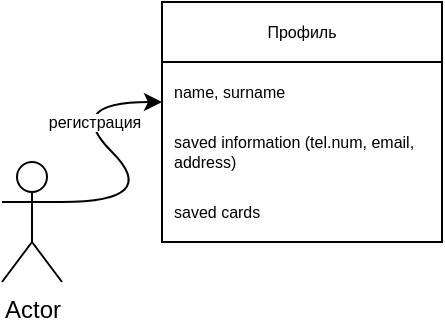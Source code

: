 <mxfile version="20.5.2" type="github"><diagram id="q-HgXk9vZ9mFhH7-OCUe" name="Сторінка-1"><mxGraphModel dx="450" dy="296" grid="1" gridSize="10" guides="1" tooltips="1" connect="1" arrows="1" fold="1" page="1" pageScale="1" pageWidth="827" pageHeight="1169" math="0" shadow="0"><root><mxCell id="0"/><mxCell id="1" parent="0"/><mxCell id="b17_bk7_YpQN-N9euL_j-1" value="Actor" style="shape=umlActor;verticalLabelPosition=bottom;verticalAlign=top;html=1;outlineConnect=0;" vertex="1" parent="1"><mxGeometry x="400" y="290" width="30" height="60" as="geometry"/></mxCell><mxCell id="b17_bk7_YpQN-N9euL_j-2" value="" style="curved=1;endArrow=classic;html=1;rounded=0;" edge="1" parent="1"><mxGeometry width="50" height="50" relative="1" as="geometry"><mxPoint x="430" y="310" as="sourcePoint"/><mxPoint x="480" y="260" as="targetPoint"/><Array as="points"><mxPoint x="480" y="310"/><mxPoint x="430" y="260"/></Array></mxGeometry></mxCell><mxCell id="b17_bk7_YpQN-N9euL_j-3" value="регистрация" style="edgeLabel;html=1;align=center;verticalAlign=middle;resizable=0;points=[];fontSize=8;" vertex="1" connectable="0" parent="b17_bk7_YpQN-N9euL_j-2"><mxGeometry x="0.207" y="-4" relative="1" as="geometry"><mxPoint as="offset"/></mxGeometry></mxCell><mxCell id="b17_bk7_YpQN-N9euL_j-4" value="Профиль" style="swimlane;fontStyle=0;childLayout=stackLayout;horizontal=1;startSize=30;horizontalStack=0;resizeParent=1;resizeParentMax=0;resizeLast=0;collapsible=1;marginBottom=0;whiteSpace=wrap;html=1;fontSize=8;" vertex="1" parent="1"><mxGeometry x="480" y="210" width="140" height="120" as="geometry"/></mxCell><mxCell id="b17_bk7_YpQN-N9euL_j-5" value="name, surname" style="text;strokeColor=none;fillColor=none;align=left;verticalAlign=middle;spacingLeft=4;spacingRight=4;overflow=hidden;points=[[0,0.5],[1,0.5]];portConstraint=eastwest;rotatable=0;whiteSpace=wrap;html=1;fontSize=8;" vertex="1" parent="b17_bk7_YpQN-N9euL_j-4"><mxGeometry y="30" width="140" height="30" as="geometry"/></mxCell><mxCell id="b17_bk7_YpQN-N9euL_j-6" value="saved information (tel.num, email, address)" style="text;strokeColor=none;fillColor=none;align=left;verticalAlign=middle;spacingLeft=4;spacingRight=4;overflow=hidden;points=[[0,0.5],[1,0.5]];portConstraint=eastwest;rotatable=0;whiteSpace=wrap;html=1;fontSize=8;" vertex="1" parent="b17_bk7_YpQN-N9euL_j-4"><mxGeometry y="60" width="140" height="30" as="geometry"/></mxCell><mxCell id="b17_bk7_YpQN-N9euL_j-7" value="saved cards" style="text;strokeColor=none;fillColor=none;align=left;verticalAlign=middle;spacingLeft=4;spacingRight=4;overflow=hidden;points=[[0,0.5],[1,0.5]];portConstraint=eastwest;rotatable=0;whiteSpace=wrap;html=1;fontSize=8;" vertex="1" parent="b17_bk7_YpQN-N9euL_j-4"><mxGeometry y="90" width="140" height="30" as="geometry"/></mxCell></root></mxGraphModel></diagram></mxfile>
